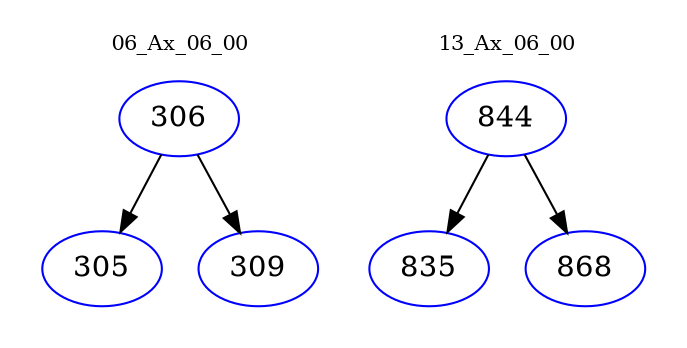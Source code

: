 digraph{
subgraph cluster_0 {
color = white
label = "06_Ax_06_00";
fontsize=10;
T0_306 [label="306", color="blue"]
T0_306 -> T0_305 [color="black"]
T0_305 [label="305", color="blue"]
T0_306 -> T0_309 [color="black"]
T0_309 [label="309", color="blue"]
}
subgraph cluster_1 {
color = white
label = "13_Ax_06_00";
fontsize=10;
T1_844 [label="844", color="blue"]
T1_844 -> T1_835 [color="black"]
T1_835 [label="835", color="blue"]
T1_844 -> T1_868 [color="black"]
T1_868 [label="868", color="blue"]
}
}
